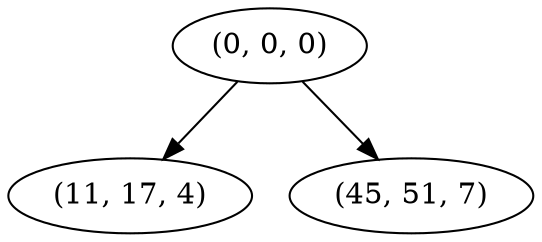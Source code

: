digraph tree {
    "(0, 0, 0)";
    "(11, 17, 4)";
    "(45, 51, 7)";
    "(0, 0, 0)" -> "(11, 17, 4)";
    "(0, 0, 0)" -> "(45, 51, 7)";
}
